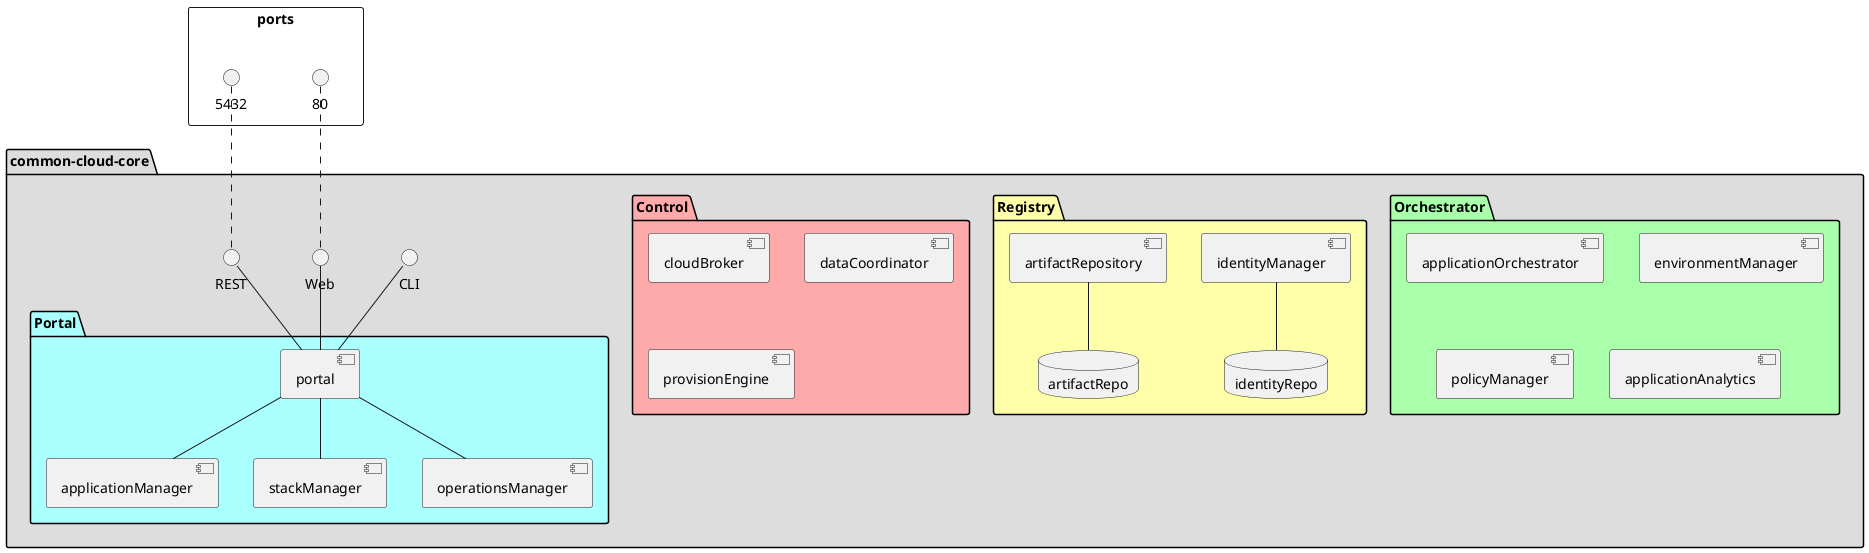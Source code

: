 @startuml


package  common-cloud-core #dddddd {
  interface CLI
  interface Web
  interface REST
  package Portal #aaffff {
    component portal
    component applicationManager
    component stackManager
    component operationsManager
  }
  package Orchestrator #aaffaa {
    component applicationOrchestrator
    component environmentManager
    component policyManager
    component applicationAnalytics
  }
  package "Registry" #ffffaa {
    component identityManager
    component artifactRepository
    database "identityRepo"
    database "artifactRepo"
  }
  package "Control" #ffaaaa {
    component cloudBroker
    component dataCoordinator
    component provisionEngine
  }
}

rectangle ports {
    80 .. Web
    5432 .. REST
}

identityManager -- identityRepo
artifactRepository -- artifactRepo

CLI -- portal
Web -- portal
REST -- portal

portal -- applicationManager
portal -- stackManager
portal -- operationsManager
@enduml
